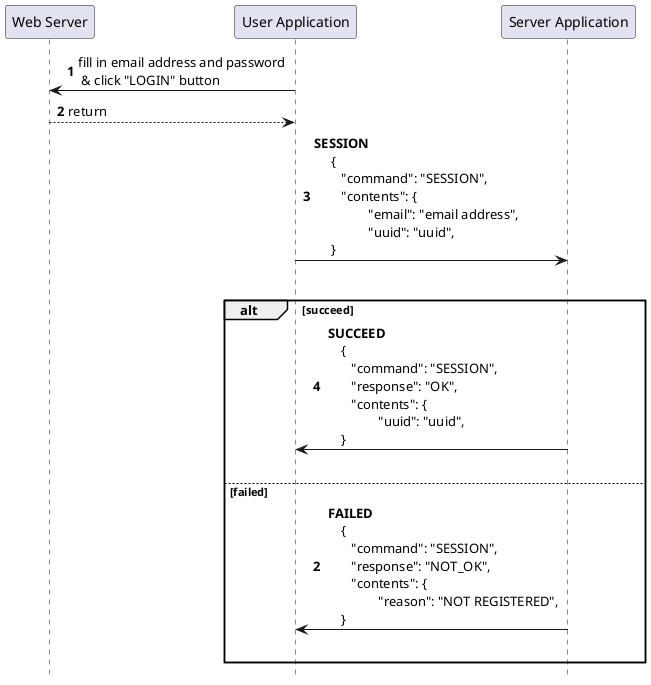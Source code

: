 @startuml

autonumber
hide footbox

participant "Web Server" as ws
participant "User Application" as ua
participant "Server Application" as sa

ua -> ws : fill in email address and password \n & click "LOGIN" button
ws --> ua : return

ua -> sa : <b>SESSION</b> \n \
    { \n \
    \t"command": "SESSION", \n \
    \t"contents": { \n \
    \t\t"email": "email address", \n \
    \t\t"uuid": "uuid", \n \
    }
|||
alt succeed
    sa -> ua : <b> SUCCEED </b> \n \
    { \n \
    \t"command": "SESSION", \n \
    \t"response": "OK", \n \
    \t"contents": { \n \
    \t\t"uuid": "uuid", \n \
    }
    |||
else failed
    autonumber 2
    sa -> ua : <b> FAILED </b> \n \
    { \n \
    \t"command": "SESSION", \n \
    \t"response": "NOT_OK", \n \
    \t"contents": { \n \
    \t\t"reason": "NOT REGISTERED", \n \
    }
    |||
end

@enduml